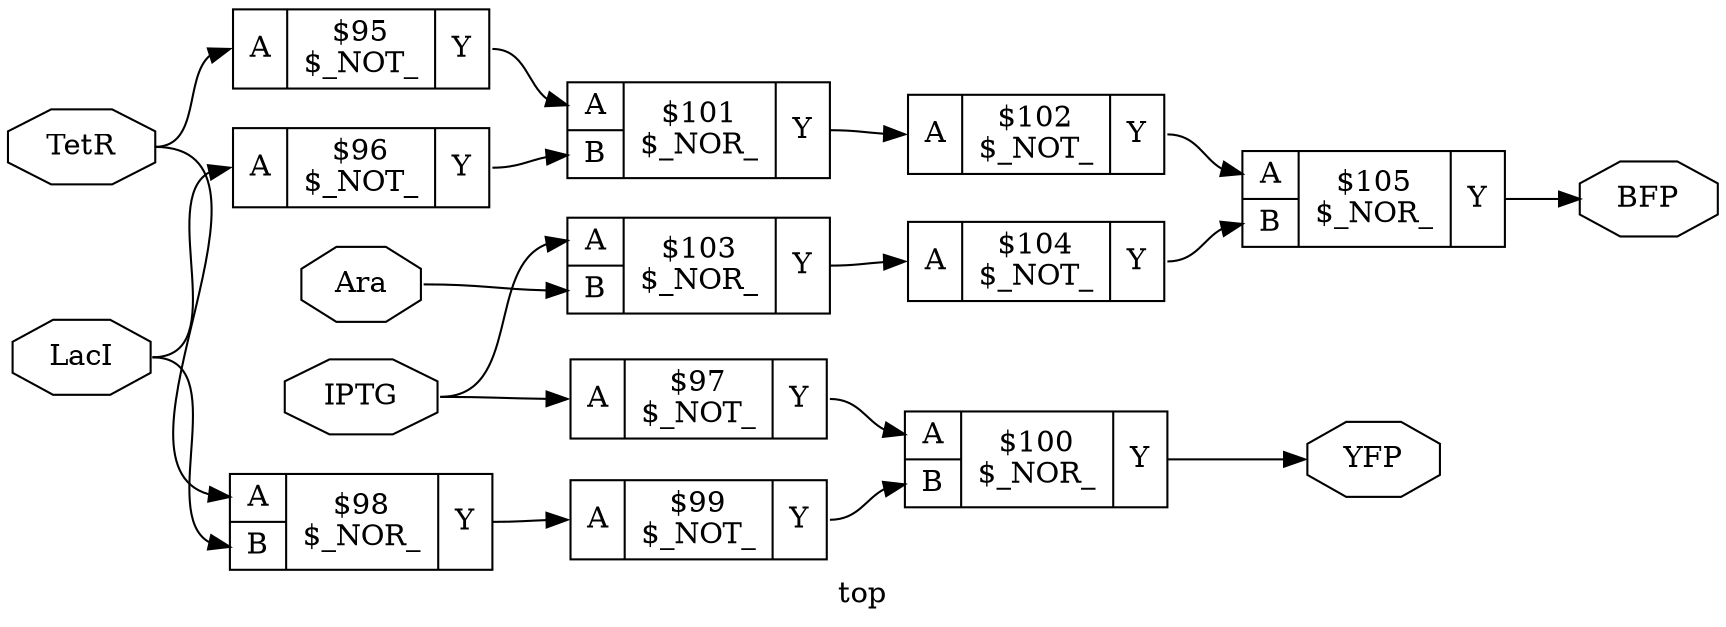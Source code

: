 digraph "top" {
label="top";
rankdir="LR";
remincross=true;
n10 [ shape=octagon, label="Ara", color="black", fontcolor="black"];
n11 [ shape=octagon, label="BFP", color="black", fontcolor="black"];
n12 [ shape=octagon, label="IPTG", color="black", fontcolor="black"];
n13 [ shape=octagon, label="LacI", color="black", fontcolor="black"];
n14 [ shape=octagon, label="TetR", color="black", fontcolor="black"];
n15 [ shape=octagon, label="YFP", color="black", fontcolor="black"];
c19 [ shape=record, label="{{<p16> A|<p17> B}|$100\n$_NOR_|{<p18> Y}}",  ];
c20 [ shape=record, label="{{<p16> A|<p17> B}|$101\n$_NOR_|{<p18> Y}}",  ];
c21 [ shape=record, label="{{<p16> A}|$102\n$_NOT_|{<p18> Y}}",  ];
c22 [ shape=record, label="{{<p16> A|<p17> B}|$103\n$_NOR_|{<p18> Y}}",  ];
c23 [ shape=record, label="{{<p16> A}|$104\n$_NOT_|{<p18> Y}}",  ];
c24 [ shape=record, label="{{<p16> A|<p17> B}|$105\n$_NOR_|{<p18> Y}}",  ];
c25 [ shape=record, label="{{<p16> A}|$95\n$_NOT_|{<p18> Y}}",  ];
c26 [ shape=record, label="{{<p16> A}|$96\n$_NOT_|{<p18> Y}}",  ];
c27 [ shape=record, label="{{<p16> A}|$97\n$_NOT_|{<p18> Y}}",  ];
c28 [ shape=record, label="{{<p16> A|<p17> B}|$98\n$_NOR_|{<p18> Y}}",  ];
c29 [ shape=record, label="{{<p16> A}|$99\n$_NOT_|{<p18> Y}}",  ];
c28:p18:e -> c29:p16:w [color="black", fontcolor="black", label=""];
n10:e -> c22:p17:w [color="black", fontcolor="black", label=""];
c24:p18:e -> n11:w [color="black", fontcolor="black", label=""];
n12:e -> c22:p16:w [color="black", fontcolor="black", label=""];
n12:e -> c27:p16:w [color="black", fontcolor="black", label=""];
n13:e -> c26:p16:w [color="black", fontcolor="black", label=""];
n13:e -> c28:p17:w [color="black", fontcolor="black", label=""];
n14:e -> c25:p16:w [color="black", fontcolor="black", label=""];
n14:e -> c28:p16:w [color="black", fontcolor="black", label=""];
c19:p18:e -> n15:w [color="black", fontcolor="black", label=""];
c29:p18:e -> c19:p17:w [color="black", fontcolor="black", label=""];
c20:p18:e -> c21:p16:w [color="black", fontcolor="black", label=""];
c21:p18:e -> c24:p16:w [color="black", fontcolor="black", label=""];
c22:p18:e -> c23:p16:w [color="black", fontcolor="black", label=""];
c23:p18:e -> c24:p17:w [color="black", fontcolor="black", label=""];
c25:p18:e -> c20:p16:w [color="black", fontcolor="black", label=""];
c26:p18:e -> c20:p17:w [color="black", fontcolor="black", label=""];
c27:p18:e -> c19:p16:w [color="black", fontcolor="black", label=""];
}
